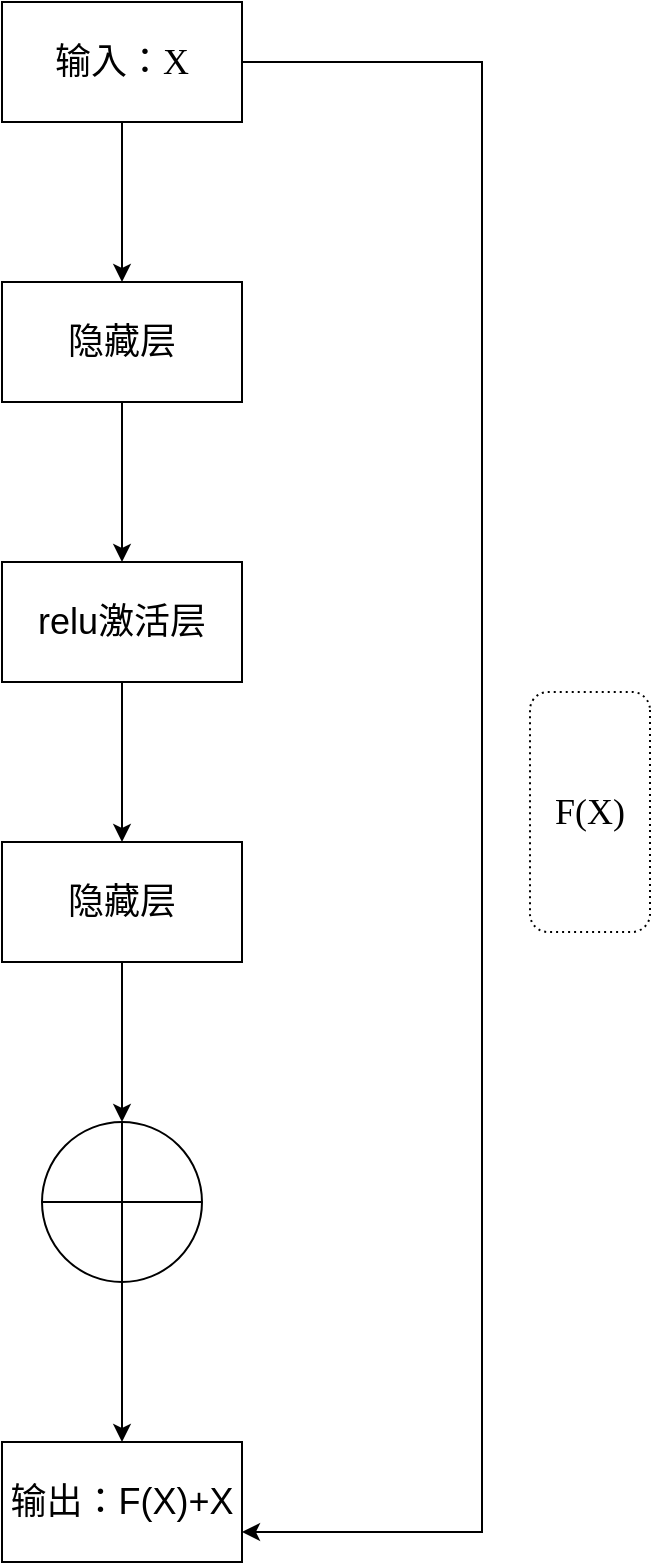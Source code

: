 <mxfile version="14.6.10" type="github">
  <diagram id="uNyh4qqiDuLtp65WveNB" name="第 1 页">
    <mxGraphModel dx="1422" dy="762" grid="0" gridSize="10" guides="1" tooltips="1" connect="1" arrows="1" fold="1" page="1" pageScale="1" pageWidth="827" pageHeight="1169" math="0" shadow="0">
      <root>
        <mxCell id="0" />
        <mxCell id="1" parent="0" />
        <mxCell id="0tJtxi1fCtbkk7B83Ru5-3" value="" style="edgeStyle=orthogonalEdgeStyle;rounded=0;orthogonalLoop=1;jettySize=auto;html=1;" edge="1" parent="1" source="0tJtxi1fCtbkk7B83Ru5-1" target="0tJtxi1fCtbkk7B83Ru5-2">
          <mxGeometry relative="1" as="geometry" />
        </mxCell>
        <mxCell id="0tJtxi1fCtbkk7B83Ru5-12" style="edgeStyle=orthogonalEdgeStyle;rounded=0;orthogonalLoop=1;jettySize=auto;html=1;exitX=1;exitY=0.5;exitDx=0;exitDy=0;entryX=1;entryY=0.75;entryDx=0;entryDy=0;fontFamily=Times New Roman;fontSize=18;" edge="1" parent="1" source="0tJtxi1fCtbkk7B83Ru5-1" target="0tJtxi1fCtbkk7B83Ru5-10">
          <mxGeometry relative="1" as="geometry">
            <Array as="points">
              <mxPoint x="360" y="150" />
              <mxPoint x="360" y="885" />
            </Array>
          </mxGeometry>
        </mxCell>
        <mxCell id="0tJtxi1fCtbkk7B83Ru5-1" value="输入：X" style="rounded=0;whiteSpace=wrap;html=1;fontFamily=Times New Roman;fontSize=18;" vertex="1" parent="1">
          <mxGeometry x="120" y="120" width="120" height="60" as="geometry" />
        </mxCell>
        <mxCell id="0tJtxi1fCtbkk7B83Ru5-5" value="" style="edgeStyle=orthogonalEdgeStyle;rounded=0;orthogonalLoop=1;jettySize=auto;html=1;" edge="1" parent="1" source="0tJtxi1fCtbkk7B83Ru5-2" target="0tJtxi1fCtbkk7B83Ru5-4">
          <mxGeometry relative="1" as="geometry" />
        </mxCell>
        <mxCell id="0tJtxi1fCtbkk7B83Ru5-2" value="隐藏层" style="rounded=0;whiteSpace=wrap;html=1;fontFamily=Times New Roman;fontSize=18;" vertex="1" parent="1">
          <mxGeometry x="120" y="260" width="120" height="60" as="geometry" />
        </mxCell>
        <mxCell id="0tJtxi1fCtbkk7B83Ru5-7" value="" style="edgeStyle=orthogonalEdgeStyle;rounded=0;orthogonalLoop=1;jettySize=auto;html=1;" edge="1" parent="1" source="0tJtxi1fCtbkk7B83Ru5-4" target="0tJtxi1fCtbkk7B83Ru5-6">
          <mxGeometry relative="1" as="geometry" />
        </mxCell>
        <mxCell id="0tJtxi1fCtbkk7B83Ru5-4" value="relu激活层" style="rounded=0;whiteSpace=wrap;html=1;fontSize=18;" vertex="1" parent="1">
          <mxGeometry x="120" y="400" width="120" height="60" as="geometry" />
        </mxCell>
        <mxCell id="0tJtxi1fCtbkk7B83Ru5-9" value="" style="edgeStyle=orthogonalEdgeStyle;rounded=0;orthogonalLoop=1;jettySize=auto;html=1;" edge="1" parent="1" source="0tJtxi1fCtbkk7B83Ru5-6" target="0tJtxi1fCtbkk7B83Ru5-8">
          <mxGeometry relative="1" as="geometry" />
        </mxCell>
        <mxCell id="0tJtxi1fCtbkk7B83Ru5-6" value="隐藏层" style="whiteSpace=wrap;html=1;rounded=0;fontSize=18;" vertex="1" parent="1">
          <mxGeometry x="120" y="540" width="120" height="60" as="geometry" />
        </mxCell>
        <mxCell id="0tJtxi1fCtbkk7B83Ru5-11" value="" style="edgeStyle=orthogonalEdgeStyle;rounded=0;orthogonalLoop=1;jettySize=auto;html=1;fontFamily=Times New Roman;fontSize=18;" edge="1" parent="1" source="0tJtxi1fCtbkk7B83Ru5-8" target="0tJtxi1fCtbkk7B83Ru5-10">
          <mxGeometry relative="1" as="geometry" />
        </mxCell>
        <mxCell id="0tJtxi1fCtbkk7B83Ru5-8" value="" style="shape=orEllipse;perimeter=ellipsePerimeter;whiteSpace=wrap;html=1;backgroundOutline=1;" vertex="1" parent="1">
          <mxGeometry x="140" y="680" width="80" height="80" as="geometry" />
        </mxCell>
        <mxCell id="0tJtxi1fCtbkk7B83Ru5-10" value="输出：F(X)+X" style="whiteSpace=wrap;html=1;rounded=0;fontSize=18;" vertex="1" parent="1">
          <mxGeometry x="120" y="840" width="120" height="60" as="geometry" />
        </mxCell>
        <mxCell id="0tJtxi1fCtbkk7B83Ru5-13" value="F(X)" style="rounded=1;whiteSpace=wrap;html=1;fontFamily=Times New Roman;fontSize=18;direction=south;dashed=1;dashPattern=1 2;fillColor=none;" vertex="1" parent="1">
          <mxGeometry x="384" y="465" width="60" height="120" as="geometry" />
        </mxCell>
      </root>
    </mxGraphModel>
  </diagram>
</mxfile>
